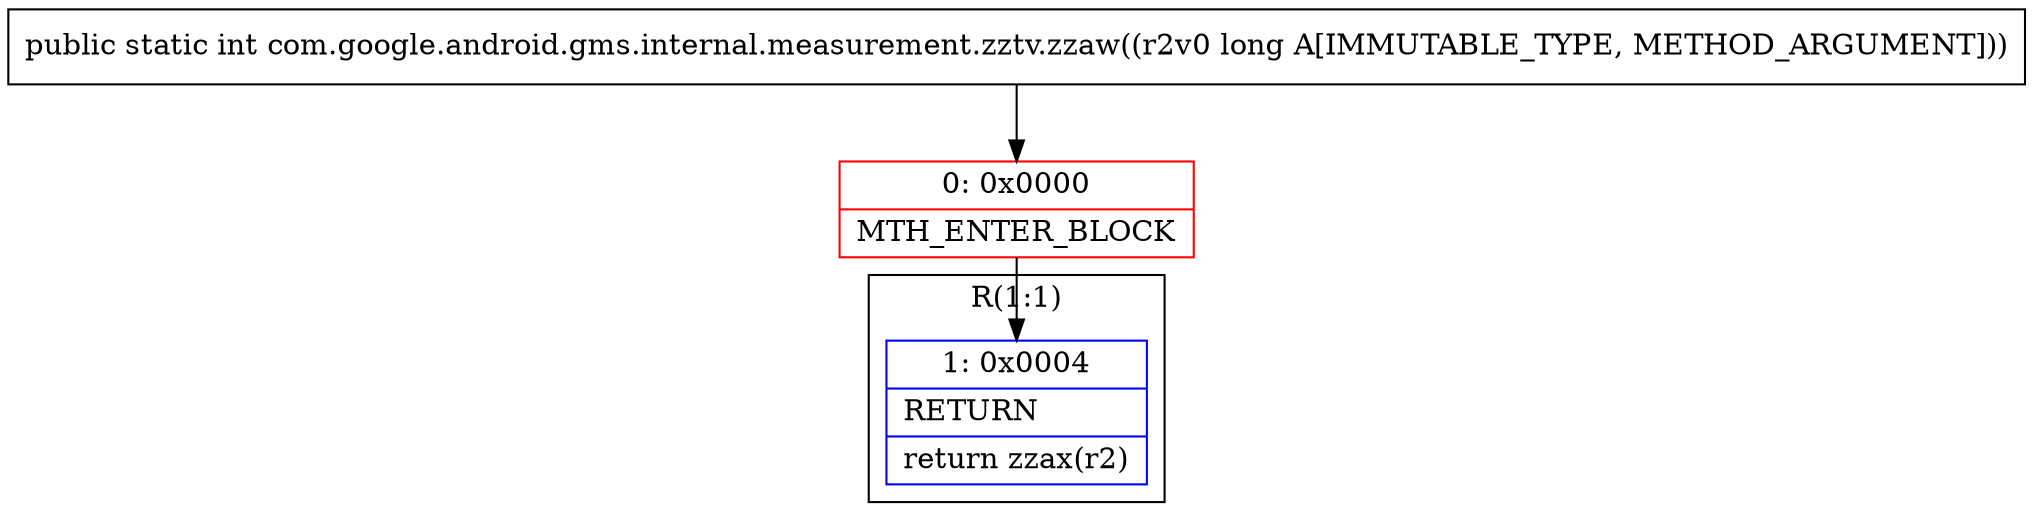 digraph "CFG forcom.google.android.gms.internal.measurement.zztv.zzaw(J)I" {
subgraph cluster_Region_468170975 {
label = "R(1:1)";
node [shape=record,color=blue];
Node_1 [shape=record,label="{1\:\ 0x0004|RETURN\l|return zzax(r2)\l}"];
}
Node_0 [shape=record,color=red,label="{0\:\ 0x0000|MTH_ENTER_BLOCK\l}"];
MethodNode[shape=record,label="{public static int com.google.android.gms.internal.measurement.zztv.zzaw((r2v0 long A[IMMUTABLE_TYPE, METHOD_ARGUMENT])) }"];
MethodNode -> Node_0;
Node_0 -> Node_1;
}

